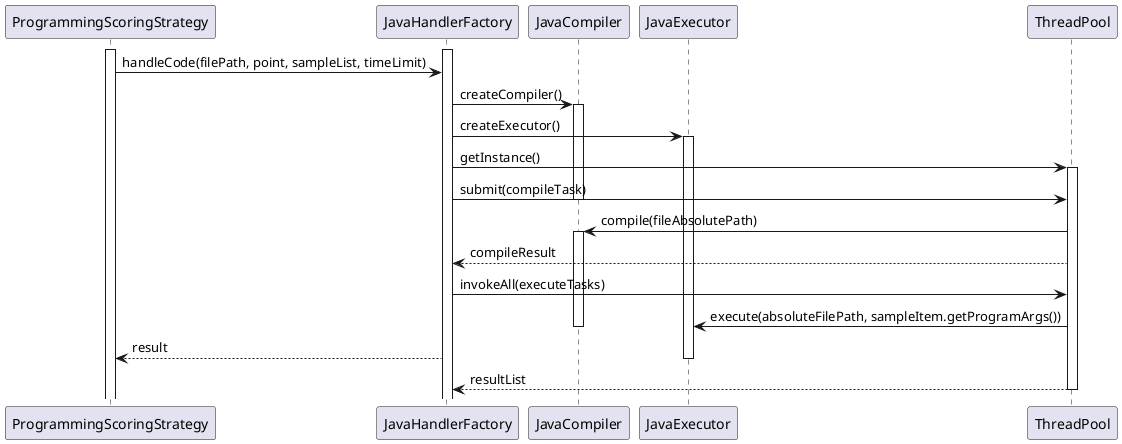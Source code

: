 @startuml
'https://plantuml.com/sequence-diagram

'autonumber
'
'Alice -> Bob: Authentication Request
'Bob --> Alice: Authentication Response
'
'Alice -> Bob: Another authentication Request
'Alice <-- Bob: another authentication Response

participant "ProgrammingScoringStrategy" as ProgrammingScoringStrategy
participant "JavaHandlerFactory" as JavaHandlerFactory
participant "JavaCompiler" as JavaCompiler
participant "JavaExecutor" as JavaExecutor
participant "ThreadPool" as ThreadPool
activate "ProgrammingScoringStrategy"
activate JavaHandlerFactory
ProgrammingScoringStrategy -> JavaHandlerFactory: handleCode(filePath, point, sampleList, timeLimit)
JavaHandlerFactory -> JavaCompiler: createCompiler()
activate JavaCompiler
JavaHandlerFactory -> JavaExecutor: createExecutor()
activate JavaExecutor
JavaHandlerFactory -> ThreadPool: getInstance()
activate ThreadPool
JavaHandlerFactory -> ThreadPool: submit(compileTask)
deactivate JavaCompiler
ThreadPool -> JavaCompiler: compile(fileAbsolutePath)
activate JavaCompiler
ThreadPool --> JavaHandlerFactory: compileResult
JavaHandlerFactory -> ThreadPool: invokeAll(executeTasks)
ThreadPool -> JavaExecutor: execute(absoluteFilePath, sampleItem.getProgramArgs())
'deactivate ThreadPool
deactivate JavaCompiler
JavaHandlerFactory --> ProgrammingScoringStrategy: result
deactivate JavaExecutor

ThreadPool --> JavaHandlerFactory: resultList
deactivate ThreadPool
@enduml
